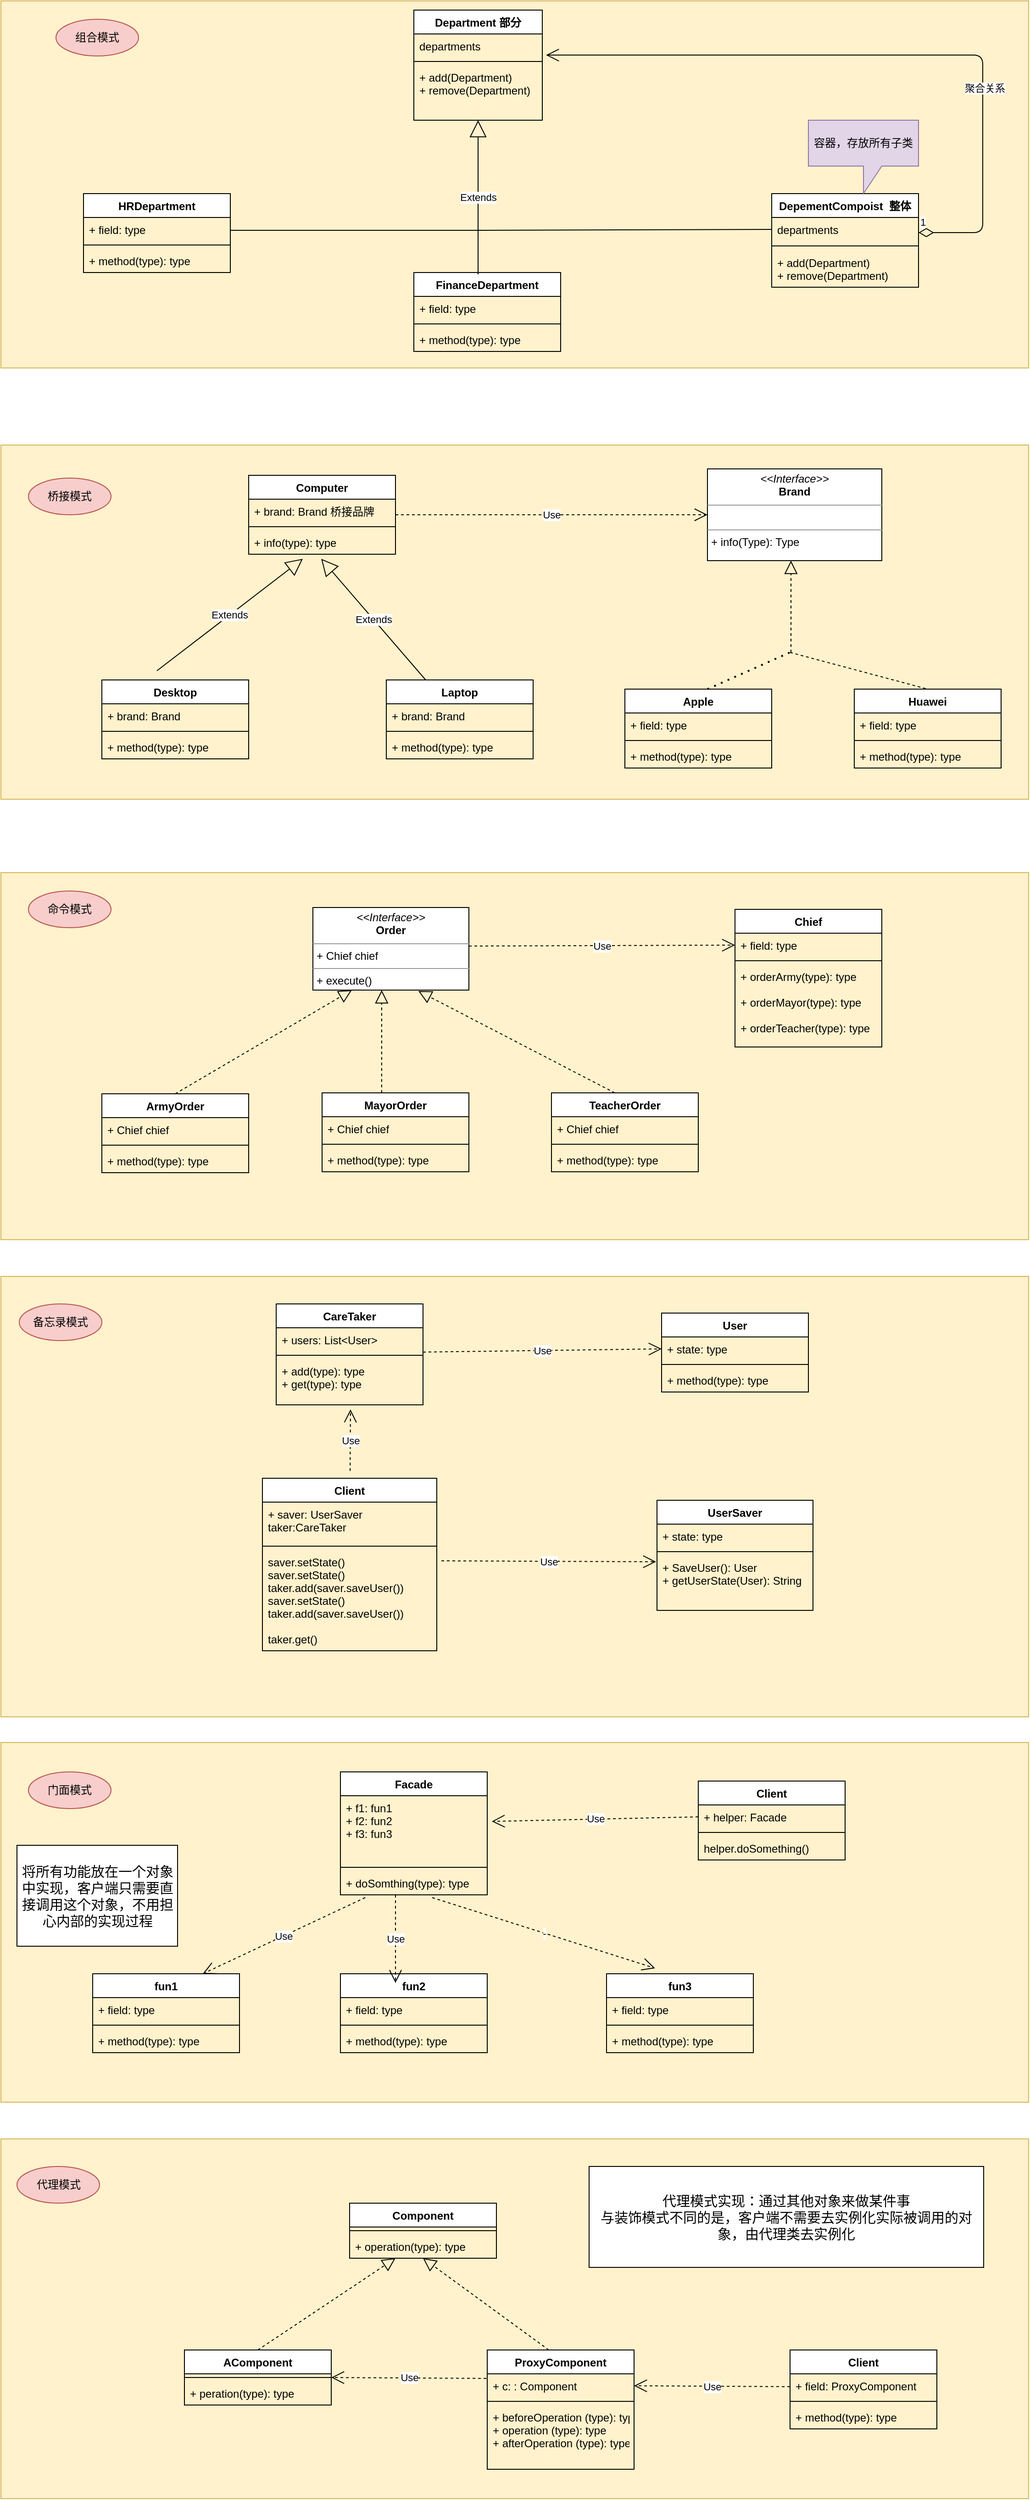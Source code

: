 <mxfile version="15.3.6" type="github">
  <diagram id="GvEr7ZdmqmjLP1MKs6Ed" name="第 1 页">
    <mxGraphModel dx="2591" dy="1581" grid="1" gridSize="10" guides="1" tooltips="1" connect="1" arrows="1" fold="1" page="1" pageScale="1" pageWidth="1169" pageHeight="827" math="0" shadow="0">
      <root>
        <mxCell id="0" />
        <mxCell id="1" parent="0" />
        <mxCell id="4RA-uVg1aK_W-1CRaHT_-1" value="" style="rounded=0;whiteSpace=wrap;html=1;fillColor=#fff2cc;strokeColor=#d6b656;" parent="1" vertex="1">
          <mxGeometry x="-720" y="-70" width="1120" height="400" as="geometry" />
        </mxCell>
        <mxCell id="4RA-uVg1aK_W-1CRaHT_-2" value="组合模式" style="ellipse;whiteSpace=wrap;html=1;fillColor=#f8cecc;strokeColor=#b85450;" parent="1" vertex="1">
          <mxGeometry x="-660" y="-50" width="90" height="40" as="geometry" />
        </mxCell>
        <mxCell id="4RA-uVg1aK_W-1CRaHT_-3" value="Department 部分" style="swimlane;fontStyle=1;align=center;verticalAlign=top;childLayout=stackLayout;horizontal=1;startSize=26;horizontalStack=0;resizeParent=1;resizeParentMax=0;resizeLast=0;collapsible=1;marginBottom=0;" parent="1" vertex="1">
          <mxGeometry x="-270" y="-60" width="140" height="120" as="geometry" />
        </mxCell>
        <mxCell id="4RA-uVg1aK_W-1CRaHT_-4" value="departments" style="text;strokeColor=none;fillColor=none;align=left;verticalAlign=top;spacingLeft=4;spacingRight=4;overflow=hidden;rotatable=0;points=[[0,0.5],[1,0.5]];portConstraint=eastwest;" parent="4RA-uVg1aK_W-1CRaHT_-3" vertex="1">
          <mxGeometry y="26" width="140" height="26" as="geometry" />
        </mxCell>
        <mxCell id="4RA-uVg1aK_W-1CRaHT_-5" value="" style="line;strokeWidth=1;fillColor=none;align=left;verticalAlign=middle;spacingTop=-1;spacingLeft=3;spacingRight=3;rotatable=0;labelPosition=right;points=[];portConstraint=eastwest;" parent="4RA-uVg1aK_W-1CRaHT_-3" vertex="1">
          <mxGeometry y="52" width="140" height="8" as="geometry" />
        </mxCell>
        <mxCell id="4RA-uVg1aK_W-1CRaHT_-6" value="+ add(Department)&#xa;+ remove(Department)" style="text;strokeColor=none;fillColor=none;align=left;verticalAlign=top;spacingLeft=4;spacingRight=4;overflow=hidden;rotatable=0;points=[[0,0.5],[1,0.5]];portConstraint=eastwest;" parent="4RA-uVg1aK_W-1CRaHT_-3" vertex="1">
          <mxGeometry y="60" width="140" height="60" as="geometry" />
        </mxCell>
        <mxCell id="4RA-uVg1aK_W-1CRaHT_-7" value="HRDepartment" style="swimlane;fontStyle=1;align=center;verticalAlign=top;childLayout=stackLayout;horizontal=1;startSize=26;horizontalStack=0;resizeParent=1;resizeParentMax=0;resizeLast=0;collapsible=1;marginBottom=0;" parent="1" vertex="1">
          <mxGeometry x="-630" y="140" width="160" height="86" as="geometry" />
        </mxCell>
        <mxCell id="4RA-uVg1aK_W-1CRaHT_-8" value="+ field: type" style="text;strokeColor=none;fillColor=none;align=left;verticalAlign=top;spacingLeft=4;spacingRight=4;overflow=hidden;rotatable=0;points=[[0,0.5],[1,0.5]];portConstraint=eastwest;" parent="4RA-uVg1aK_W-1CRaHT_-7" vertex="1">
          <mxGeometry y="26" width="160" height="26" as="geometry" />
        </mxCell>
        <mxCell id="4RA-uVg1aK_W-1CRaHT_-9" value="" style="line;strokeWidth=1;fillColor=none;align=left;verticalAlign=middle;spacingTop=-1;spacingLeft=3;spacingRight=3;rotatable=0;labelPosition=right;points=[];portConstraint=eastwest;" parent="4RA-uVg1aK_W-1CRaHT_-7" vertex="1">
          <mxGeometry y="52" width="160" height="8" as="geometry" />
        </mxCell>
        <mxCell id="4RA-uVg1aK_W-1CRaHT_-10" value="+ method(type): type" style="text;strokeColor=none;fillColor=none;align=left;verticalAlign=top;spacingLeft=4;spacingRight=4;overflow=hidden;rotatable=0;points=[[0,0.5],[1,0.5]];portConstraint=eastwest;" parent="4RA-uVg1aK_W-1CRaHT_-7" vertex="1">
          <mxGeometry y="60" width="160" height="26" as="geometry" />
        </mxCell>
        <mxCell id="4RA-uVg1aK_W-1CRaHT_-11" value="FinanceDepartment" style="swimlane;fontStyle=1;align=center;verticalAlign=top;childLayout=stackLayout;horizontal=1;startSize=26;horizontalStack=0;resizeParent=1;resizeParentMax=0;resizeLast=0;collapsible=1;marginBottom=0;" parent="1" vertex="1">
          <mxGeometry x="-270" y="226" width="160" height="86" as="geometry" />
        </mxCell>
        <mxCell id="4RA-uVg1aK_W-1CRaHT_-12" value="+ field: type" style="text;strokeColor=none;fillColor=none;align=left;verticalAlign=top;spacingLeft=4;spacingRight=4;overflow=hidden;rotatable=0;points=[[0,0.5],[1,0.5]];portConstraint=eastwest;" parent="4RA-uVg1aK_W-1CRaHT_-11" vertex="1">
          <mxGeometry y="26" width="160" height="26" as="geometry" />
        </mxCell>
        <mxCell id="4RA-uVg1aK_W-1CRaHT_-13" value="" style="line;strokeWidth=1;fillColor=none;align=left;verticalAlign=middle;spacingTop=-1;spacingLeft=3;spacingRight=3;rotatable=0;labelPosition=right;points=[];portConstraint=eastwest;" parent="4RA-uVg1aK_W-1CRaHT_-11" vertex="1">
          <mxGeometry y="52" width="160" height="8" as="geometry" />
        </mxCell>
        <mxCell id="4RA-uVg1aK_W-1CRaHT_-14" value="+ method(type): type" style="text;strokeColor=none;fillColor=none;align=left;verticalAlign=top;spacingLeft=4;spacingRight=4;overflow=hidden;rotatable=0;points=[[0,0.5],[1,0.5]];portConstraint=eastwest;" parent="4RA-uVg1aK_W-1CRaHT_-11" vertex="1">
          <mxGeometry y="60" width="160" height="26" as="geometry" />
        </mxCell>
        <mxCell id="4RA-uVg1aK_W-1CRaHT_-15" value="DepementCompoist  整体" style="swimlane;fontStyle=1;align=center;verticalAlign=top;childLayout=stackLayout;horizontal=1;startSize=26;horizontalStack=0;resizeParent=1;resizeParentMax=0;resizeLast=0;collapsible=1;marginBottom=0;" parent="1" vertex="1">
          <mxGeometry x="120" y="140" width="160" height="102" as="geometry" />
        </mxCell>
        <mxCell id="4RA-uVg1aK_W-1CRaHT_-16" value="departments " style="text;strokeColor=none;fillColor=none;align=left;verticalAlign=top;spacingLeft=4;spacingRight=4;overflow=hidden;rotatable=0;points=[[0,0.5],[1,0.5]];portConstraint=eastwest;" parent="4RA-uVg1aK_W-1CRaHT_-15" vertex="1">
          <mxGeometry y="26" width="160" height="26" as="geometry" />
        </mxCell>
        <mxCell id="4RA-uVg1aK_W-1CRaHT_-17" value="" style="line;strokeWidth=1;fillColor=none;align=left;verticalAlign=middle;spacingTop=-1;spacingLeft=3;spacingRight=3;rotatable=0;labelPosition=right;points=[];portConstraint=eastwest;" parent="4RA-uVg1aK_W-1CRaHT_-15" vertex="1">
          <mxGeometry y="52" width="160" height="10" as="geometry" />
        </mxCell>
        <mxCell id="4RA-uVg1aK_W-1CRaHT_-18" value="+ add(Department)&#xa;+ remove(Department)" style="text;strokeColor=none;fillColor=none;align=left;verticalAlign=top;spacingLeft=4;spacingRight=4;overflow=hidden;rotatable=0;points=[[0,0.5],[1,0.5]];portConstraint=eastwest;" parent="4RA-uVg1aK_W-1CRaHT_-15" vertex="1">
          <mxGeometry y="62" width="160" height="40" as="geometry" />
        </mxCell>
        <mxCell id="4RA-uVg1aK_W-1CRaHT_-22" value="Extends" style="endArrow=block;endSize=16;endFill=0;html=1;exitX=0.375;exitY=0.023;exitDx=0;exitDy=0;exitPerimeter=0;" parent="1" edge="1">
          <mxGeometry width="160" relative="1" as="geometry">
            <mxPoint x="-200" y="227.978" as="sourcePoint" />
            <mxPoint x="-200" y="60" as="targetPoint" />
          </mxGeometry>
        </mxCell>
        <mxCell id="4RA-uVg1aK_W-1CRaHT_-23" value="容器，存放所有子类" style="shape=callout;whiteSpace=wrap;html=1;perimeter=calloutPerimeter;fillColor=#e1d5e7;strokeColor=#9673a6;" parent="1" vertex="1">
          <mxGeometry x="160" y="60" width="120" height="80" as="geometry" />
        </mxCell>
        <mxCell id="4RA-uVg1aK_W-1CRaHT_-25" value="" style="endArrow=none;html=1;exitX=1;exitY=0.538;exitDx=0;exitDy=0;exitPerimeter=0;" parent="1" source="4RA-uVg1aK_W-1CRaHT_-8" edge="1">
          <mxGeometry width="50" height="50" relative="1" as="geometry">
            <mxPoint x="-470" y="220" as="sourcePoint" />
            <mxPoint x="-200" y="180" as="targetPoint" />
          </mxGeometry>
        </mxCell>
        <mxCell id="4RA-uVg1aK_W-1CRaHT_-26" value="" style="endArrow=none;html=1;entryX=0;entryY=0.5;entryDx=0;entryDy=0;" parent="1" target="4RA-uVg1aK_W-1CRaHT_-16" edge="1">
          <mxGeometry width="50" height="50" relative="1" as="geometry">
            <mxPoint x="-200" y="180" as="sourcePoint" />
            <mxPoint x="-80" y="150" as="targetPoint" />
          </mxGeometry>
        </mxCell>
        <mxCell id="4RA-uVg1aK_W-1CRaHT_-27" value="1" style="endArrow=open;html=1;endSize=12;startArrow=diamondThin;startSize=14;startFill=0;edgeStyle=orthogonalEdgeStyle;align=left;verticalAlign=bottom;entryX=1.029;entryY=0.885;entryDx=0;entryDy=0;entryPerimeter=0;" parent="1" target="4RA-uVg1aK_W-1CRaHT_-4" edge="1">
          <mxGeometry x="-1" y="3" relative="1" as="geometry">
            <mxPoint x="280" y="182.5" as="sourcePoint" />
            <mxPoint x="440" y="182.5" as="targetPoint" />
            <Array as="points">
              <mxPoint x="350" y="183" />
              <mxPoint x="350" y="-11" />
            </Array>
          </mxGeometry>
        </mxCell>
        <mxCell id="4RA-uVg1aK_W-1CRaHT_-28" value="聚合关系" style="edgeLabel;html=1;align=center;verticalAlign=middle;resizable=0;points=[];" parent="4RA-uVg1aK_W-1CRaHT_-27" vertex="1" connectable="0">
          <mxGeometry x="-0.385" y="-2" relative="1" as="geometry">
            <mxPoint as="offset" />
          </mxGeometry>
        </mxCell>
        <mxCell id="4RA-uVg1aK_W-1CRaHT_-29" value="" style="rounded=0;whiteSpace=wrap;html=1;fillColor=#fff2cc;strokeColor=#d6b656;" parent="1" vertex="1">
          <mxGeometry x="-720" y="414" width="1120" height="386" as="geometry" />
        </mxCell>
        <mxCell id="4RA-uVg1aK_W-1CRaHT_-30" value="桥接模式" style="ellipse;whiteSpace=wrap;html=1;fillColor=#f8cecc;strokeColor=#b85450;" parent="1" vertex="1">
          <mxGeometry x="-690" y="450" width="90" height="40" as="geometry" />
        </mxCell>
        <mxCell id="4RA-uVg1aK_W-1CRaHT_-31" value="Computer" style="swimlane;fontStyle=1;align=center;verticalAlign=top;childLayout=stackLayout;horizontal=1;startSize=26;horizontalStack=0;resizeParent=1;resizeParentMax=0;resizeLast=0;collapsible=1;marginBottom=0;" parent="1" vertex="1">
          <mxGeometry x="-450" y="447" width="160" height="86" as="geometry" />
        </mxCell>
        <mxCell id="4RA-uVg1aK_W-1CRaHT_-32" value="+ brand: Brand 桥接品牌" style="text;strokeColor=none;fillColor=none;align=left;verticalAlign=top;spacingLeft=4;spacingRight=4;overflow=hidden;rotatable=0;points=[[0,0.5],[1,0.5]];portConstraint=eastwest;" parent="4RA-uVg1aK_W-1CRaHT_-31" vertex="1">
          <mxGeometry y="26" width="160" height="26" as="geometry" />
        </mxCell>
        <mxCell id="4RA-uVg1aK_W-1CRaHT_-33" value="" style="line;strokeWidth=1;fillColor=none;align=left;verticalAlign=middle;spacingTop=-1;spacingLeft=3;spacingRight=3;rotatable=0;labelPosition=right;points=[];portConstraint=eastwest;" parent="4RA-uVg1aK_W-1CRaHT_-31" vertex="1">
          <mxGeometry y="52" width="160" height="8" as="geometry" />
        </mxCell>
        <mxCell id="4RA-uVg1aK_W-1CRaHT_-34" value="+ info(type): type" style="text;strokeColor=none;fillColor=none;align=left;verticalAlign=top;spacingLeft=4;spacingRight=4;overflow=hidden;rotatable=0;points=[[0,0.5],[1,0.5]];portConstraint=eastwest;" parent="4RA-uVg1aK_W-1CRaHT_-31" vertex="1">
          <mxGeometry y="60" width="160" height="26" as="geometry" />
        </mxCell>
        <mxCell id="4RA-uVg1aK_W-1CRaHT_-49" value="&lt;p style=&quot;margin: 0px ; margin-top: 4px ; text-align: center&quot;&gt;&lt;i&gt;&amp;lt;&amp;lt;Interface&amp;gt;&amp;gt;&lt;/i&gt;&lt;br&gt;&lt;b&gt;Brand&lt;/b&gt;&lt;/p&gt;&lt;hr size=&quot;1&quot;&gt;&lt;p style=&quot;margin: 0px ; margin-left: 4px&quot;&gt;&lt;br&gt;&lt;/p&gt;&lt;hr size=&quot;1&quot;&gt;&lt;p style=&quot;margin: 0px ; margin-left: 4px&quot;&gt;+ info(Type): Type&lt;br&gt;&lt;/p&gt;" style="verticalAlign=top;align=left;overflow=fill;fontSize=12;fontFamily=Helvetica;html=1;" parent="1" vertex="1">
          <mxGeometry x="50" y="440" width="190" height="100" as="geometry" />
        </mxCell>
        <mxCell id="4RA-uVg1aK_W-1CRaHT_-50" value="Desktop" style="swimlane;fontStyle=1;align=center;verticalAlign=top;childLayout=stackLayout;horizontal=1;startSize=26;horizontalStack=0;resizeParent=1;resizeParentMax=0;resizeLast=0;collapsible=1;marginBottom=0;" parent="1" vertex="1">
          <mxGeometry x="-610" y="670" width="160" height="86" as="geometry" />
        </mxCell>
        <mxCell id="4RA-uVg1aK_W-1CRaHT_-51" value="+ brand: Brand" style="text;strokeColor=none;fillColor=none;align=left;verticalAlign=top;spacingLeft=4;spacingRight=4;overflow=hidden;rotatable=0;points=[[0,0.5],[1,0.5]];portConstraint=eastwest;" parent="4RA-uVg1aK_W-1CRaHT_-50" vertex="1">
          <mxGeometry y="26" width="160" height="26" as="geometry" />
        </mxCell>
        <mxCell id="4RA-uVg1aK_W-1CRaHT_-52" value="" style="line;strokeWidth=1;fillColor=none;align=left;verticalAlign=middle;spacingTop=-1;spacingLeft=3;spacingRight=3;rotatable=0;labelPosition=right;points=[];portConstraint=eastwest;" parent="4RA-uVg1aK_W-1CRaHT_-50" vertex="1">
          <mxGeometry y="52" width="160" height="8" as="geometry" />
        </mxCell>
        <mxCell id="4RA-uVg1aK_W-1CRaHT_-53" value="+ method(type): type" style="text;strokeColor=none;fillColor=none;align=left;verticalAlign=top;spacingLeft=4;spacingRight=4;overflow=hidden;rotatable=0;points=[[0,0.5],[1,0.5]];portConstraint=eastwest;" parent="4RA-uVg1aK_W-1CRaHT_-50" vertex="1">
          <mxGeometry y="60" width="160" height="26" as="geometry" />
        </mxCell>
        <mxCell id="4RA-uVg1aK_W-1CRaHT_-54" value="Laptop" style="swimlane;fontStyle=1;align=center;verticalAlign=top;childLayout=stackLayout;horizontal=1;startSize=26;horizontalStack=0;resizeParent=1;resizeParentMax=0;resizeLast=0;collapsible=1;marginBottom=0;" parent="1" vertex="1">
          <mxGeometry x="-300" y="670" width="160" height="86" as="geometry" />
        </mxCell>
        <mxCell id="4RA-uVg1aK_W-1CRaHT_-55" value="+ brand: Brand" style="text;strokeColor=none;fillColor=none;align=left;verticalAlign=top;spacingLeft=4;spacingRight=4;overflow=hidden;rotatable=0;points=[[0,0.5],[1,0.5]];portConstraint=eastwest;" parent="4RA-uVg1aK_W-1CRaHT_-54" vertex="1">
          <mxGeometry y="26" width="160" height="26" as="geometry" />
        </mxCell>
        <mxCell id="4RA-uVg1aK_W-1CRaHT_-56" value="" style="line;strokeWidth=1;fillColor=none;align=left;verticalAlign=middle;spacingTop=-1;spacingLeft=3;spacingRight=3;rotatable=0;labelPosition=right;points=[];portConstraint=eastwest;" parent="4RA-uVg1aK_W-1CRaHT_-54" vertex="1">
          <mxGeometry y="52" width="160" height="8" as="geometry" />
        </mxCell>
        <mxCell id="4RA-uVg1aK_W-1CRaHT_-57" value="+ method(type): type" style="text;strokeColor=none;fillColor=none;align=left;verticalAlign=top;spacingLeft=4;spacingRight=4;overflow=hidden;rotatable=0;points=[[0,0.5],[1,0.5]];portConstraint=eastwest;" parent="4RA-uVg1aK_W-1CRaHT_-54" vertex="1">
          <mxGeometry y="60" width="160" height="26" as="geometry" />
        </mxCell>
        <mxCell id="4RA-uVg1aK_W-1CRaHT_-58" value="Apple" style="swimlane;fontStyle=1;align=center;verticalAlign=top;childLayout=stackLayout;horizontal=1;startSize=26;horizontalStack=0;resizeParent=1;resizeParentMax=0;resizeLast=0;collapsible=1;marginBottom=0;" parent="1" vertex="1">
          <mxGeometry x="-40" y="680" width="160" height="86" as="geometry" />
        </mxCell>
        <mxCell id="4RA-uVg1aK_W-1CRaHT_-59" value="+ field: type" style="text;strokeColor=none;fillColor=none;align=left;verticalAlign=top;spacingLeft=4;spacingRight=4;overflow=hidden;rotatable=0;points=[[0,0.5],[1,0.5]];portConstraint=eastwest;" parent="4RA-uVg1aK_W-1CRaHT_-58" vertex="1">
          <mxGeometry y="26" width="160" height="26" as="geometry" />
        </mxCell>
        <mxCell id="4RA-uVg1aK_W-1CRaHT_-60" value="" style="line;strokeWidth=1;fillColor=none;align=left;verticalAlign=middle;spacingTop=-1;spacingLeft=3;spacingRight=3;rotatable=0;labelPosition=right;points=[];portConstraint=eastwest;" parent="4RA-uVg1aK_W-1CRaHT_-58" vertex="1">
          <mxGeometry y="52" width="160" height="8" as="geometry" />
        </mxCell>
        <mxCell id="4RA-uVg1aK_W-1CRaHT_-61" value="+ method(type): type" style="text;strokeColor=none;fillColor=none;align=left;verticalAlign=top;spacingLeft=4;spacingRight=4;overflow=hidden;rotatable=0;points=[[0,0.5],[1,0.5]];portConstraint=eastwest;" parent="4RA-uVg1aK_W-1CRaHT_-58" vertex="1">
          <mxGeometry y="60" width="160" height="26" as="geometry" />
        </mxCell>
        <mxCell id="4RA-uVg1aK_W-1CRaHT_-62" value="Huawei" style="swimlane;fontStyle=1;align=center;verticalAlign=top;childLayout=stackLayout;horizontal=1;startSize=26;horizontalStack=0;resizeParent=1;resizeParentMax=0;resizeLast=0;collapsible=1;marginBottom=0;" parent="1" vertex="1">
          <mxGeometry x="210" y="680" width="160" height="86" as="geometry" />
        </mxCell>
        <mxCell id="4RA-uVg1aK_W-1CRaHT_-63" value="+ field: type" style="text;strokeColor=none;fillColor=none;align=left;verticalAlign=top;spacingLeft=4;spacingRight=4;overflow=hidden;rotatable=0;points=[[0,0.5],[1,0.5]];portConstraint=eastwest;" parent="4RA-uVg1aK_W-1CRaHT_-62" vertex="1">
          <mxGeometry y="26" width="160" height="26" as="geometry" />
        </mxCell>
        <mxCell id="4RA-uVg1aK_W-1CRaHT_-64" value="" style="line;strokeWidth=1;fillColor=none;align=left;verticalAlign=middle;spacingTop=-1;spacingLeft=3;spacingRight=3;rotatable=0;labelPosition=right;points=[];portConstraint=eastwest;" parent="4RA-uVg1aK_W-1CRaHT_-62" vertex="1">
          <mxGeometry y="52" width="160" height="8" as="geometry" />
        </mxCell>
        <mxCell id="4RA-uVg1aK_W-1CRaHT_-65" value="+ method(type): type" style="text;strokeColor=none;fillColor=none;align=left;verticalAlign=top;spacingLeft=4;spacingRight=4;overflow=hidden;rotatable=0;points=[[0,0.5],[1,0.5]];portConstraint=eastwest;" parent="4RA-uVg1aK_W-1CRaHT_-62" vertex="1">
          <mxGeometry y="60" width="160" height="26" as="geometry" />
        </mxCell>
        <mxCell id="4RA-uVg1aK_W-1CRaHT_-66" value="" style="endArrow=block;dashed=1;endFill=0;endSize=12;html=1;entryX=0.5;entryY=1;entryDx=0;entryDy=0;" parent="1" edge="1">
          <mxGeometry width="160" relative="1" as="geometry">
            <mxPoint x="141" y="640" as="sourcePoint" />
            <mxPoint x="141" y="540" as="targetPoint" />
          </mxGeometry>
        </mxCell>
        <mxCell id="4RA-uVg1aK_W-1CRaHT_-67" value="" style="endArrow=none;dashed=1;html=1;dashPattern=1 3;strokeWidth=2;" parent="1" edge="1">
          <mxGeometry width="50" height="50" relative="1" as="geometry">
            <mxPoint x="50" y="680" as="sourcePoint" />
            <mxPoint x="140" y="640" as="targetPoint" />
          </mxGeometry>
        </mxCell>
        <mxCell id="4RA-uVg1aK_W-1CRaHT_-68" value="" style="endArrow=none;dashed=1;html=1;entryX=0.5;entryY=0;entryDx=0;entryDy=0;" parent="1" target="4RA-uVg1aK_W-1CRaHT_-62" edge="1">
          <mxGeometry width="50" height="50" relative="1" as="geometry">
            <mxPoint x="140" y="640" as="sourcePoint" />
            <mxPoint x="240" y="646.218" as="targetPoint" />
          </mxGeometry>
        </mxCell>
        <mxCell id="4RA-uVg1aK_W-1CRaHT_-69" value="Extends" style="endArrow=block;endSize=16;endFill=0;html=1;entryX=0.369;entryY=1.192;entryDx=0;entryDy=0;entryPerimeter=0;" parent="1" target="4RA-uVg1aK_W-1CRaHT_-34" edge="1">
          <mxGeometry width="160" relative="1" as="geometry">
            <mxPoint x="-550" y="660" as="sourcePoint" />
            <mxPoint x="-390" y="660" as="targetPoint" />
          </mxGeometry>
        </mxCell>
        <mxCell id="4RA-uVg1aK_W-1CRaHT_-70" value="Extends" style="endArrow=block;endSize=16;endFill=0;html=1;entryX=0.494;entryY=1.192;entryDx=0;entryDy=0;entryPerimeter=0;" parent="1" source="4RA-uVg1aK_W-1CRaHT_-54" target="4RA-uVg1aK_W-1CRaHT_-34" edge="1">
          <mxGeometry width="160" relative="1" as="geometry">
            <mxPoint x="-370" y="570" as="sourcePoint" />
            <mxPoint x="-210" y="570" as="targetPoint" />
          </mxGeometry>
        </mxCell>
        <mxCell id="4RA-uVg1aK_W-1CRaHT_-71" value="Use" style="endArrow=open;endSize=12;dashed=1;html=1;entryX=0;entryY=0.5;entryDx=0;entryDy=0;" parent="1" target="4RA-uVg1aK_W-1CRaHT_-49" edge="1">
          <mxGeometry width="160" relative="1" as="geometry">
            <mxPoint x="-290" y="490" as="sourcePoint" />
            <mxPoint x="-130" y="490" as="targetPoint" />
          </mxGeometry>
        </mxCell>
        <mxCell id="ZDhv_CocWmKx3d2dLBUa-2" value="" style="rounded=0;whiteSpace=wrap;html=1;hachureGap=4;pointerEvents=0;fillColor=#fff2cc;strokeColor=#d6b656;" parent="1" vertex="1">
          <mxGeometry x="-720" y="880" width="1120" height="400" as="geometry" />
        </mxCell>
        <mxCell id="ZDhv_CocWmKx3d2dLBUa-3" value="命令模式" style="ellipse;whiteSpace=wrap;html=1;fillColor=#f8cecc;strokeColor=#b85450;" parent="1" vertex="1">
          <mxGeometry x="-690" y="900" width="90" height="40" as="geometry" />
        </mxCell>
        <mxCell id="ZDhv_CocWmKx3d2dLBUa-4" value="Chief" style="swimlane;fontStyle=1;align=center;verticalAlign=top;childLayout=stackLayout;horizontal=1;startSize=26;horizontalStack=0;resizeParent=1;resizeParentMax=0;resizeLast=0;collapsible=1;marginBottom=0;hachureGap=4;pointerEvents=0;" parent="1" vertex="1">
          <mxGeometry x="80" y="920" width="160" height="150" as="geometry" />
        </mxCell>
        <mxCell id="ZDhv_CocWmKx3d2dLBUa-5" value="+ field: type" style="text;strokeColor=none;fillColor=none;align=left;verticalAlign=top;spacingLeft=4;spacingRight=4;overflow=hidden;rotatable=0;points=[[0,0.5],[1,0.5]];portConstraint=eastwest;" parent="ZDhv_CocWmKx3d2dLBUa-4" vertex="1">
          <mxGeometry y="26" width="160" height="26" as="geometry" />
        </mxCell>
        <mxCell id="ZDhv_CocWmKx3d2dLBUa-6" value="" style="line;strokeWidth=1;fillColor=none;align=left;verticalAlign=middle;spacingTop=-1;spacingLeft=3;spacingRight=3;rotatable=0;labelPosition=right;points=[];portConstraint=eastwest;" parent="ZDhv_CocWmKx3d2dLBUa-4" vertex="1">
          <mxGeometry y="52" width="160" height="8" as="geometry" />
        </mxCell>
        <mxCell id="ZDhv_CocWmKx3d2dLBUa-7" value="+ orderArmy(type): type&#xa;&#xa;+ orderMayor(type): type&#xa;&#xa;+ orderTeacher(type): type" style="text;strokeColor=none;fillColor=none;align=left;verticalAlign=top;spacingLeft=4;spacingRight=4;overflow=hidden;rotatable=0;points=[[0,0.5],[1,0.5]];portConstraint=eastwest;" parent="ZDhv_CocWmKx3d2dLBUa-4" vertex="1">
          <mxGeometry y="60" width="160" height="90" as="geometry" />
        </mxCell>
        <mxCell id="ZDhv_CocWmKx3d2dLBUa-12" value="&lt;p style=&quot;margin: 0px ; margin-top: 4px ; text-align: center&quot;&gt;&lt;i&gt;&amp;lt;&amp;lt;Interface&amp;gt;&amp;gt;&lt;/i&gt;&lt;br&gt;&lt;b&gt;Order&lt;/b&gt;&lt;/p&gt;&lt;hr size=&quot;1&quot;&gt;&lt;p style=&quot;margin: 0px ; margin-left: 4px&quot;&gt;+ Chief chief&lt;br&gt;&lt;/p&gt;&lt;hr size=&quot;1&quot;&gt;&lt;p style=&quot;margin: 0px ; margin-left: 4px&quot;&gt;+ execute()&lt;/p&gt;" style="verticalAlign=top;align=left;overflow=fill;fontSize=12;fontFamily=Helvetica;html=1;hachureGap=4;pointerEvents=0;" parent="1" vertex="1">
          <mxGeometry x="-380" y="918" width="170" height="90" as="geometry" />
        </mxCell>
        <mxCell id="ZDhv_CocWmKx3d2dLBUa-13" value="ArmyOrder" style="swimlane;fontStyle=1;align=center;verticalAlign=top;childLayout=stackLayout;horizontal=1;startSize=26;horizontalStack=0;resizeParent=1;resizeParentMax=0;resizeLast=0;collapsible=1;marginBottom=0;hachureGap=4;pointerEvents=0;" parent="1" vertex="1">
          <mxGeometry x="-610" y="1121" width="160" height="86" as="geometry" />
        </mxCell>
        <mxCell id="ZDhv_CocWmKx3d2dLBUa-14" value="+ Chief chief" style="text;strokeColor=none;fillColor=none;align=left;verticalAlign=top;spacingLeft=4;spacingRight=4;overflow=hidden;rotatable=0;points=[[0,0.5],[1,0.5]];portConstraint=eastwest;" parent="ZDhv_CocWmKx3d2dLBUa-13" vertex="1">
          <mxGeometry y="26" width="160" height="26" as="geometry" />
        </mxCell>
        <mxCell id="ZDhv_CocWmKx3d2dLBUa-15" value="" style="line;strokeWidth=1;fillColor=none;align=left;verticalAlign=middle;spacingTop=-1;spacingLeft=3;spacingRight=3;rotatable=0;labelPosition=right;points=[];portConstraint=eastwest;" parent="ZDhv_CocWmKx3d2dLBUa-13" vertex="1">
          <mxGeometry y="52" width="160" height="8" as="geometry" />
        </mxCell>
        <mxCell id="ZDhv_CocWmKx3d2dLBUa-16" value="+ method(type): type" style="text;strokeColor=none;fillColor=none;align=left;verticalAlign=top;spacingLeft=4;spacingRight=4;overflow=hidden;rotatable=0;points=[[0,0.5],[1,0.5]];portConstraint=eastwest;" parent="ZDhv_CocWmKx3d2dLBUa-13" vertex="1">
          <mxGeometry y="60" width="160" height="26" as="geometry" />
        </mxCell>
        <mxCell id="ZDhv_CocWmKx3d2dLBUa-17" value="MayorOrder" style="swimlane;fontStyle=1;align=center;verticalAlign=top;childLayout=stackLayout;horizontal=1;startSize=26;horizontalStack=0;resizeParent=1;resizeParentMax=0;resizeLast=0;collapsible=1;marginBottom=0;hachureGap=4;pointerEvents=0;" parent="1" vertex="1">
          <mxGeometry x="-370" y="1120" width="160" height="86" as="geometry" />
        </mxCell>
        <mxCell id="ZDhv_CocWmKx3d2dLBUa-18" value="+ Chief chief" style="text;strokeColor=none;fillColor=none;align=left;verticalAlign=top;spacingLeft=4;spacingRight=4;overflow=hidden;rotatable=0;points=[[0,0.5],[1,0.5]];portConstraint=eastwest;" parent="ZDhv_CocWmKx3d2dLBUa-17" vertex="1">
          <mxGeometry y="26" width="160" height="26" as="geometry" />
        </mxCell>
        <mxCell id="ZDhv_CocWmKx3d2dLBUa-19" value="" style="line;strokeWidth=1;fillColor=none;align=left;verticalAlign=middle;spacingTop=-1;spacingLeft=3;spacingRight=3;rotatable=0;labelPosition=right;points=[];portConstraint=eastwest;" parent="ZDhv_CocWmKx3d2dLBUa-17" vertex="1">
          <mxGeometry y="52" width="160" height="8" as="geometry" />
        </mxCell>
        <mxCell id="ZDhv_CocWmKx3d2dLBUa-20" value="+ method(type): type" style="text;strokeColor=none;fillColor=none;align=left;verticalAlign=top;spacingLeft=4;spacingRight=4;overflow=hidden;rotatable=0;points=[[0,0.5],[1,0.5]];portConstraint=eastwest;" parent="ZDhv_CocWmKx3d2dLBUa-17" vertex="1">
          <mxGeometry y="60" width="160" height="26" as="geometry" />
        </mxCell>
        <mxCell id="ZDhv_CocWmKx3d2dLBUa-21" value="TeacherOrder" style="swimlane;fontStyle=1;align=center;verticalAlign=top;childLayout=stackLayout;horizontal=1;startSize=26;horizontalStack=0;resizeParent=1;resizeParentMax=0;resizeLast=0;collapsible=1;marginBottom=0;hachureGap=4;pointerEvents=0;" parent="1" vertex="1">
          <mxGeometry x="-120" y="1120" width="160" height="86" as="geometry" />
        </mxCell>
        <mxCell id="ZDhv_CocWmKx3d2dLBUa-22" value="+ Chief chief" style="text;strokeColor=none;fillColor=none;align=left;verticalAlign=top;spacingLeft=4;spacingRight=4;overflow=hidden;rotatable=0;points=[[0,0.5],[1,0.5]];portConstraint=eastwest;" parent="ZDhv_CocWmKx3d2dLBUa-21" vertex="1">
          <mxGeometry y="26" width="160" height="26" as="geometry" />
        </mxCell>
        <mxCell id="ZDhv_CocWmKx3d2dLBUa-23" value="" style="line;strokeWidth=1;fillColor=none;align=left;verticalAlign=middle;spacingTop=-1;spacingLeft=3;spacingRight=3;rotatable=0;labelPosition=right;points=[];portConstraint=eastwest;" parent="ZDhv_CocWmKx3d2dLBUa-21" vertex="1">
          <mxGeometry y="52" width="160" height="8" as="geometry" />
        </mxCell>
        <mxCell id="ZDhv_CocWmKx3d2dLBUa-24" value="+ method(type): type" style="text;strokeColor=none;fillColor=none;align=left;verticalAlign=top;spacingLeft=4;spacingRight=4;overflow=hidden;rotatable=0;points=[[0,0.5],[1,0.5]];portConstraint=eastwest;" parent="ZDhv_CocWmKx3d2dLBUa-21" vertex="1">
          <mxGeometry y="60" width="160" height="26" as="geometry" />
        </mxCell>
        <mxCell id="ZDhv_CocWmKx3d2dLBUa-28" value="" style="endArrow=block;dashed=1;endFill=0;endSize=12;html=1;sourcePerimeterSpacing=8;targetPerimeterSpacing=8;entryX=0.25;entryY=1;entryDx=0;entryDy=0;exitX=0.5;exitY=0;exitDx=0;exitDy=0;" parent="1" source="ZDhv_CocWmKx3d2dLBUa-13" target="ZDhv_CocWmKx3d2dLBUa-12" edge="1">
          <mxGeometry width="160" relative="1" as="geometry">
            <mxPoint x="-550" y="1100" as="sourcePoint" />
            <mxPoint x="-390" y="1100" as="targetPoint" />
          </mxGeometry>
        </mxCell>
        <mxCell id="ZDhv_CocWmKx3d2dLBUa-30" value="" style="endArrow=block;dashed=1;endFill=0;endSize=12;html=1;sourcePerimeterSpacing=8;targetPerimeterSpacing=8;entryX=0.441;entryY=1;entryDx=0;entryDy=0;entryPerimeter=0;exitX=0.406;exitY=0;exitDx=0;exitDy=0;exitPerimeter=0;" parent="1" source="ZDhv_CocWmKx3d2dLBUa-17" target="ZDhv_CocWmKx3d2dLBUa-12" edge="1">
          <mxGeometry width="160" relative="1" as="geometry">
            <mxPoint x="-270" y="1070" as="sourcePoint" />
            <mxPoint x="-110" y="1070" as="targetPoint" />
          </mxGeometry>
        </mxCell>
        <mxCell id="ZDhv_CocWmKx3d2dLBUa-31" value="" style="endArrow=block;dashed=1;endFill=0;endSize=12;html=1;sourcePerimeterSpacing=8;targetPerimeterSpacing=8;entryX=0.676;entryY=1.011;entryDx=0;entryDy=0;entryPerimeter=0;exitX=0.431;exitY=0;exitDx=0;exitDy=0;exitPerimeter=0;" parent="1" source="ZDhv_CocWmKx3d2dLBUa-21" target="ZDhv_CocWmKx3d2dLBUa-12" edge="1">
          <mxGeometry width="160" relative="1" as="geometry">
            <mxPoint x="-180" y="1030" as="sourcePoint" />
            <mxPoint x="-20" y="1030" as="targetPoint" />
          </mxGeometry>
        </mxCell>
        <mxCell id="ZDhv_CocWmKx3d2dLBUa-32" value="Use" style="endArrow=open;endSize=12;dashed=1;html=1;sourcePerimeterSpacing=8;targetPerimeterSpacing=8;entryX=0;entryY=0.5;entryDx=0;entryDy=0;" parent="1" target="ZDhv_CocWmKx3d2dLBUa-5" edge="1">
          <mxGeometry width="160" relative="1" as="geometry">
            <mxPoint x="-210" y="960" as="sourcePoint" />
            <mxPoint x="-50" y="960" as="targetPoint" />
          </mxGeometry>
        </mxCell>
        <mxCell id="ZDhv_CocWmKx3d2dLBUa-34" value="" style="rounded=0;whiteSpace=wrap;html=1;hachureGap=4;pointerEvents=0;fillColor=#fff2cc;strokeColor=#d6b656;" parent="1" vertex="1">
          <mxGeometry x="-720" y="1320" width="1120" height="480" as="geometry" />
        </mxCell>
        <mxCell id="ZDhv_CocWmKx3d2dLBUa-35" value="备忘录模式" style="ellipse;whiteSpace=wrap;html=1;fillColor=#f8cecc;strokeColor=#b85450;" parent="1" vertex="1">
          <mxGeometry x="-700" y="1350" width="90" height="40" as="geometry" />
        </mxCell>
        <mxCell id="ZDhv_CocWmKx3d2dLBUa-36" value="User" style="swimlane;fontStyle=1;align=center;verticalAlign=top;childLayout=stackLayout;horizontal=1;startSize=26;horizontalStack=0;resizeParent=1;resizeParentMax=0;resizeLast=0;collapsible=1;marginBottom=0;hachureGap=4;pointerEvents=0;" parent="1" vertex="1">
          <mxGeometry y="1360" width="160" height="86" as="geometry" />
        </mxCell>
        <mxCell id="ZDhv_CocWmKx3d2dLBUa-37" value="+ state: type" style="text;strokeColor=none;fillColor=none;align=left;verticalAlign=top;spacingLeft=4;spacingRight=4;overflow=hidden;rotatable=0;points=[[0,0.5],[1,0.5]];portConstraint=eastwest;" parent="ZDhv_CocWmKx3d2dLBUa-36" vertex="1">
          <mxGeometry y="26" width="160" height="26" as="geometry" />
        </mxCell>
        <mxCell id="ZDhv_CocWmKx3d2dLBUa-38" value="" style="line;strokeWidth=1;fillColor=none;align=left;verticalAlign=middle;spacingTop=-1;spacingLeft=3;spacingRight=3;rotatable=0;labelPosition=right;points=[];portConstraint=eastwest;" parent="ZDhv_CocWmKx3d2dLBUa-36" vertex="1">
          <mxGeometry y="52" width="160" height="8" as="geometry" />
        </mxCell>
        <mxCell id="ZDhv_CocWmKx3d2dLBUa-39" value="+ method(type): type" style="text;strokeColor=none;fillColor=none;align=left;verticalAlign=top;spacingLeft=4;spacingRight=4;overflow=hidden;rotatable=0;points=[[0,0.5],[1,0.5]];portConstraint=eastwest;" parent="ZDhv_CocWmKx3d2dLBUa-36" vertex="1">
          <mxGeometry y="60" width="160" height="26" as="geometry" />
        </mxCell>
        <mxCell id="ZDhv_CocWmKx3d2dLBUa-40" value="UserSaver" style="swimlane;fontStyle=1;align=center;verticalAlign=top;childLayout=stackLayout;horizontal=1;startSize=26;horizontalStack=0;resizeParent=1;resizeParentMax=0;resizeLast=0;collapsible=1;marginBottom=0;hachureGap=4;pointerEvents=0;" parent="1" vertex="1">
          <mxGeometry x="-5" y="1564" width="170" height="120" as="geometry" />
        </mxCell>
        <mxCell id="ZDhv_CocWmKx3d2dLBUa-41" value="+ state: type" style="text;strokeColor=none;fillColor=none;align=left;verticalAlign=top;spacingLeft=4;spacingRight=4;overflow=hidden;rotatable=0;points=[[0,0.5],[1,0.5]];portConstraint=eastwest;" parent="ZDhv_CocWmKx3d2dLBUa-40" vertex="1">
          <mxGeometry y="26" width="170" height="26" as="geometry" />
        </mxCell>
        <mxCell id="ZDhv_CocWmKx3d2dLBUa-42" value="" style="line;strokeWidth=1;fillColor=none;align=left;verticalAlign=middle;spacingTop=-1;spacingLeft=3;spacingRight=3;rotatable=0;labelPosition=right;points=[];portConstraint=eastwest;" parent="ZDhv_CocWmKx3d2dLBUa-40" vertex="1">
          <mxGeometry y="52" width="170" height="8" as="geometry" />
        </mxCell>
        <mxCell id="ZDhv_CocWmKx3d2dLBUa-43" value="+ SaveUser(): User&#xa;+ getUserState(User): String" style="text;strokeColor=none;fillColor=none;align=left;verticalAlign=top;spacingLeft=4;spacingRight=4;overflow=hidden;rotatable=0;points=[[0,0.5],[1,0.5]];portConstraint=eastwest;" parent="ZDhv_CocWmKx3d2dLBUa-40" vertex="1">
          <mxGeometry y="60" width="170" height="60" as="geometry" />
        </mxCell>
        <mxCell id="ZDhv_CocWmKx3d2dLBUa-49" value="CareTaker" style="swimlane;fontStyle=1;align=center;verticalAlign=top;childLayout=stackLayout;horizontal=1;startSize=26;horizontalStack=0;resizeParent=1;resizeParentMax=0;resizeLast=0;collapsible=1;marginBottom=0;hachureGap=4;pointerEvents=0;" parent="1" vertex="1">
          <mxGeometry x="-420" y="1350" width="160" height="110" as="geometry" />
        </mxCell>
        <mxCell id="ZDhv_CocWmKx3d2dLBUa-50" value="+ users: List&lt;User&gt;" style="text;strokeColor=none;fillColor=none;align=left;verticalAlign=top;spacingLeft=4;spacingRight=4;overflow=hidden;rotatable=0;points=[[0,0.5],[1,0.5]];portConstraint=eastwest;" parent="ZDhv_CocWmKx3d2dLBUa-49" vertex="1">
          <mxGeometry y="26" width="160" height="26" as="geometry" />
        </mxCell>
        <mxCell id="ZDhv_CocWmKx3d2dLBUa-51" value="" style="line;strokeWidth=1;fillColor=none;align=left;verticalAlign=middle;spacingTop=-1;spacingLeft=3;spacingRight=3;rotatable=0;labelPosition=right;points=[];portConstraint=eastwest;" parent="ZDhv_CocWmKx3d2dLBUa-49" vertex="1">
          <mxGeometry y="52" width="160" height="8" as="geometry" />
        </mxCell>
        <mxCell id="ZDhv_CocWmKx3d2dLBUa-52" value="+ add(type): type&#xa;+ get(type): type" style="text;strokeColor=none;fillColor=none;align=left;verticalAlign=top;spacingLeft=4;spacingRight=4;overflow=hidden;rotatable=0;points=[[0,0.5],[1,0.5]];portConstraint=eastwest;" parent="ZDhv_CocWmKx3d2dLBUa-49" vertex="1">
          <mxGeometry y="60" width="160" height="50" as="geometry" />
        </mxCell>
        <mxCell id="ZDhv_CocWmKx3d2dLBUa-53" value="Client" style="swimlane;fontStyle=1;align=center;verticalAlign=top;childLayout=stackLayout;horizontal=1;startSize=26;horizontalStack=0;resizeParent=1;resizeParentMax=0;resizeLast=0;collapsible=1;marginBottom=0;hachureGap=4;pointerEvents=0;" parent="1" vertex="1">
          <mxGeometry x="-435" y="1540" width="190" height="188" as="geometry" />
        </mxCell>
        <mxCell id="ZDhv_CocWmKx3d2dLBUa-54" value="+ saver: UserSaver&#xa;taker:CareTaker" style="text;strokeColor=none;fillColor=none;align=left;verticalAlign=top;spacingLeft=4;spacingRight=4;overflow=hidden;rotatable=0;points=[[0,0.5],[1,0.5]];portConstraint=eastwest;" parent="ZDhv_CocWmKx3d2dLBUa-53" vertex="1">
          <mxGeometry y="26" width="190" height="44" as="geometry" />
        </mxCell>
        <mxCell id="ZDhv_CocWmKx3d2dLBUa-55" value="" style="line;strokeWidth=1;fillColor=none;align=left;verticalAlign=middle;spacingTop=-1;spacingLeft=3;spacingRight=3;rotatable=0;labelPosition=right;points=[];portConstraint=eastwest;" parent="ZDhv_CocWmKx3d2dLBUa-53" vertex="1">
          <mxGeometry y="70" width="190" height="8" as="geometry" />
        </mxCell>
        <mxCell id="ZDhv_CocWmKx3d2dLBUa-56" value="saver.setState()&#xa;saver.setState()&#xa;taker.add(saver.saveUser())&#xa;saver.setState()&#xa;taker.add(saver.saveUser())&#xa;&#xa;taker.get()&#xa;" style="text;strokeColor=none;fillColor=none;align=left;verticalAlign=top;spacingLeft=4;spacingRight=4;overflow=hidden;rotatable=0;points=[[0,0.5],[1,0.5]];portConstraint=eastwest;" parent="ZDhv_CocWmKx3d2dLBUa-53" vertex="1">
          <mxGeometry y="78" width="190" height="110" as="geometry" />
        </mxCell>
        <mxCell id="ZDhv_CocWmKx3d2dLBUa-57" value="Use" style="endArrow=open;endSize=12;dashed=1;html=1;sourcePerimeterSpacing=8;targetPerimeterSpacing=8;entryX=0;entryY=0.5;entryDx=0;entryDy=0;" parent="1" target="ZDhv_CocWmKx3d2dLBUa-37" edge="1">
          <mxGeometry width="160" relative="1" as="geometry">
            <mxPoint x="-260" y="1402.5" as="sourcePoint" />
            <mxPoint x="-100" y="1402.5" as="targetPoint" />
          </mxGeometry>
        </mxCell>
        <mxCell id="ZDhv_CocWmKx3d2dLBUa-58" value="Use" style="endArrow=open;endSize=12;dashed=1;html=1;sourcePerimeterSpacing=8;targetPerimeterSpacing=8;entryX=-0.006;entryY=0.117;entryDx=0;entryDy=0;entryPerimeter=0;" parent="1" target="ZDhv_CocWmKx3d2dLBUa-43" edge="1">
          <mxGeometry width="160" relative="1" as="geometry">
            <mxPoint x="-240" y="1630" as="sourcePoint" />
            <mxPoint x="-80" y="1630" as="targetPoint" />
          </mxGeometry>
        </mxCell>
        <mxCell id="ZDhv_CocWmKx3d2dLBUa-59" value="Use" style="endArrow=open;endSize=12;dashed=1;html=1;sourcePerimeterSpacing=8;targetPerimeterSpacing=8;entryX=0.506;entryY=1.1;entryDx=0;entryDy=0;entryPerimeter=0;" parent="1" source="ZDhv_CocWmKx3d2dLBUa-53" target="ZDhv_CocWmKx3d2dLBUa-52" edge="1">
          <mxGeometry width="160" relative="1" as="geometry">
            <mxPoint x="-380" y="1500" as="sourcePoint" />
            <mxPoint x="-220" y="1500" as="targetPoint" />
          </mxGeometry>
        </mxCell>
        <mxCell id="QkfoueiDYGQNY5Hvtzc9-1" value="" style="rounded=0;whiteSpace=wrap;html=1;hachureGap=4;pointerEvents=0;fillColor=#fff2cc;strokeColor=#d6b656;" vertex="1" parent="1">
          <mxGeometry x="-720" y="1828" width="1120" height="392" as="geometry" />
        </mxCell>
        <mxCell id="QkfoueiDYGQNY5Hvtzc9-2" value="门面模式" style="ellipse;whiteSpace=wrap;html=1;fillColor=#f8cecc;strokeColor=#b85450;" vertex="1" parent="1">
          <mxGeometry x="-690" y="1860" width="90" height="40" as="geometry" />
        </mxCell>
        <mxCell id="QkfoueiDYGQNY5Hvtzc9-3" value="Facade" style="swimlane;fontStyle=1;align=center;verticalAlign=top;childLayout=stackLayout;horizontal=1;startSize=26;horizontalStack=0;resizeParent=1;resizeParentMax=0;resizeLast=0;collapsible=1;marginBottom=0;hachureGap=4;pointerEvents=0;" vertex="1" parent="1">
          <mxGeometry x="-350" y="1860" width="160" height="134" as="geometry" />
        </mxCell>
        <mxCell id="QkfoueiDYGQNY5Hvtzc9-4" value="+ f1: fun1&#xa;+ f2: fun2&#xa;+ f3: fun3&#xa;" style="text;strokeColor=none;fillColor=none;align=left;verticalAlign=top;spacingLeft=4;spacingRight=4;overflow=hidden;rotatable=0;points=[[0,0.5],[1,0.5]];portConstraint=eastwest;" vertex="1" parent="QkfoueiDYGQNY5Hvtzc9-3">
          <mxGeometry y="26" width="160" height="74" as="geometry" />
        </mxCell>
        <mxCell id="QkfoueiDYGQNY5Hvtzc9-5" value="" style="line;strokeWidth=1;fillColor=none;align=left;verticalAlign=middle;spacingTop=-1;spacingLeft=3;spacingRight=3;rotatable=0;labelPosition=right;points=[];portConstraint=eastwest;" vertex="1" parent="QkfoueiDYGQNY5Hvtzc9-3">
          <mxGeometry y="100" width="160" height="8" as="geometry" />
        </mxCell>
        <mxCell id="QkfoueiDYGQNY5Hvtzc9-6" value="+ doSomthing(type): type" style="text;strokeColor=none;fillColor=none;align=left;verticalAlign=top;spacingLeft=4;spacingRight=4;overflow=hidden;rotatable=0;points=[[0,0.5],[1,0.5]];portConstraint=eastwest;" vertex="1" parent="QkfoueiDYGQNY5Hvtzc9-3">
          <mxGeometry y="108" width="160" height="26" as="geometry" />
        </mxCell>
        <mxCell id="QkfoueiDYGQNY5Hvtzc9-7" value="fun1" style="swimlane;fontStyle=1;align=center;verticalAlign=top;childLayout=stackLayout;horizontal=1;startSize=26;horizontalStack=0;resizeParent=1;resizeParentMax=0;resizeLast=0;collapsible=1;marginBottom=0;hachureGap=4;pointerEvents=0;" vertex="1" parent="1">
          <mxGeometry x="-620" y="2080" width="160" height="86" as="geometry" />
        </mxCell>
        <mxCell id="QkfoueiDYGQNY5Hvtzc9-8" value="+ field: type" style="text;strokeColor=none;fillColor=none;align=left;verticalAlign=top;spacingLeft=4;spacingRight=4;overflow=hidden;rotatable=0;points=[[0,0.5],[1,0.5]];portConstraint=eastwest;" vertex="1" parent="QkfoueiDYGQNY5Hvtzc9-7">
          <mxGeometry y="26" width="160" height="26" as="geometry" />
        </mxCell>
        <mxCell id="QkfoueiDYGQNY5Hvtzc9-9" value="" style="line;strokeWidth=1;fillColor=none;align=left;verticalAlign=middle;spacingTop=-1;spacingLeft=3;spacingRight=3;rotatable=0;labelPosition=right;points=[];portConstraint=eastwest;" vertex="1" parent="QkfoueiDYGQNY5Hvtzc9-7">
          <mxGeometry y="52" width="160" height="8" as="geometry" />
        </mxCell>
        <mxCell id="QkfoueiDYGQNY5Hvtzc9-10" value="+ method(type): type" style="text;strokeColor=none;fillColor=none;align=left;verticalAlign=top;spacingLeft=4;spacingRight=4;overflow=hidden;rotatable=0;points=[[0,0.5],[1,0.5]];portConstraint=eastwest;" vertex="1" parent="QkfoueiDYGQNY5Hvtzc9-7">
          <mxGeometry y="60" width="160" height="26" as="geometry" />
        </mxCell>
        <mxCell id="QkfoueiDYGQNY5Hvtzc9-11" value="fun2" style="swimlane;fontStyle=1;align=center;verticalAlign=top;childLayout=stackLayout;horizontal=1;startSize=26;horizontalStack=0;resizeParent=1;resizeParentMax=0;resizeLast=0;collapsible=1;marginBottom=0;hachureGap=4;pointerEvents=0;" vertex="1" parent="1">
          <mxGeometry x="-350" y="2080" width="160" height="86" as="geometry" />
        </mxCell>
        <mxCell id="QkfoueiDYGQNY5Hvtzc9-12" value="+ field: type" style="text;strokeColor=none;fillColor=none;align=left;verticalAlign=top;spacingLeft=4;spacingRight=4;overflow=hidden;rotatable=0;points=[[0,0.5],[1,0.5]];portConstraint=eastwest;" vertex="1" parent="QkfoueiDYGQNY5Hvtzc9-11">
          <mxGeometry y="26" width="160" height="26" as="geometry" />
        </mxCell>
        <mxCell id="QkfoueiDYGQNY5Hvtzc9-13" value="" style="line;strokeWidth=1;fillColor=none;align=left;verticalAlign=middle;spacingTop=-1;spacingLeft=3;spacingRight=3;rotatable=0;labelPosition=right;points=[];portConstraint=eastwest;" vertex="1" parent="QkfoueiDYGQNY5Hvtzc9-11">
          <mxGeometry y="52" width="160" height="8" as="geometry" />
        </mxCell>
        <mxCell id="QkfoueiDYGQNY5Hvtzc9-14" value="+ method(type): type" style="text;strokeColor=none;fillColor=none;align=left;verticalAlign=top;spacingLeft=4;spacingRight=4;overflow=hidden;rotatable=0;points=[[0,0.5],[1,0.5]];portConstraint=eastwest;" vertex="1" parent="QkfoueiDYGQNY5Hvtzc9-11">
          <mxGeometry y="60" width="160" height="26" as="geometry" />
        </mxCell>
        <mxCell id="QkfoueiDYGQNY5Hvtzc9-15" value="fun3" style="swimlane;fontStyle=1;align=center;verticalAlign=top;childLayout=stackLayout;horizontal=1;startSize=26;horizontalStack=0;resizeParent=1;resizeParentMax=0;resizeLast=0;collapsible=1;marginBottom=0;hachureGap=4;pointerEvents=0;" vertex="1" parent="1">
          <mxGeometry x="-60" y="2080" width="160" height="86" as="geometry" />
        </mxCell>
        <mxCell id="QkfoueiDYGQNY5Hvtzc9-16" value="+ field: type" style="text;strokeColor=none;fillColor=none;align=left;verticalAlign=top;spacingLeft=4;spacingRight=4;overflow=hidden;rotatable=0;points=[[0,0.5],[1,0.5]];portConstraint=eastwest;" vertex="1" parent="QkfoueiDYGQNY5Hvtzc9-15">
          <mxGeometry y="26" width="160" height="26" as="geometry" />
        </mxCell>
        <mxCell id="QkfoueiDYGQNY5Hvtzc9-17" value="" style="line;strokeWidth=1;fillColor=none;align=left;verticalAlign=middle;spacingTop=-1;spacingLeft=3;spacingRight=3;rotatable=0;labelPosition=right;points=[];portConstraint=eastwest;" vertex="1" parent="QkfoueiDYGQNY5Hvtzc9-15">
          <mxGeometry y="52" width="160" height="8" as="geometry" />
        </mxCell>
        <mxCell id="QkfoueiDYGQNY5Hvtzc9-18" value="+ method(type): type" style="text;strokeColor=none;fillColor=none;align=left;verticalAlign=top;spacingLeft=4;spacingRight=4;overflow=hidden;rotatable=0;points=[[0,0.5],[1,0.5]];portConstraint=eastwest;" vertex="1" parent="QkfoueiDYGQNY5Hvtzc9-15">
          <mxGeometry y="60" width="160" height="26" as="geometry" />
        </mxCell>
        <mxCell id="QkfoueiDYGQNY5Hvtzc9-19" value="Client" style="swimlane;fontStyle=1;align=center;verticalAlign=top;childLayout=stackLayout;horizontal=1;startSize=26;horizontalStack=0;resizeParent=1;resizeParentMax=0;resizeLast=0;collapsible=1;marginBottom=0;hachureGap=4;pointerEvents=0;" vertex="1" parent="1">
          <mxGeometry x="40" y="1870" width="160" height="86" as="geometry" />
        </mxCell>
        <mxCell id="QkfoueiDYGQNY5Hvtzc9-20" value="+ helper: Facade" style="text;strokeColor=none;fillColor=none;align=left;verticalAlign=top;spacingLeft=4;spacingRight=4;overflow=hidden;rotatable=0;points=[[0,0.5],[1,0.5]];portConstraint=eastwest;" vertex="1" parent="QkfoueiDYGQNY5Hvtzc9-19">
          <mxGeometry y="26" width="160" height="26" as="geometry" />
        </mxCell>
        <mxCell id="QkfoueiDYGQNY5Hvtzc9-21" value="" style="line;strokeWidth=1;fillColor=none;align=left;verticalAlign=middle;spacingTop=-1;spacingLeft=3;spacingRight=3;rotatable=0;labelPosition=right;points=[];portConstraint=eastwest;" vertex="1" parent="QkfoueiDYGQNY5Hvtzc9-19">
          <mxGeometry y="52" width="160" height="8" as="geometry" />
        </mxCell>
        <mxCell id="QkfoueiDYGQNY5Hvtzc9-22" value="helper.doSomething()" style="text;strokeColor=none;fillColor=none;align=left;verticalAlign=top;spacingLeft=4;spacingRight=4;overflow=hidden;rotatable=0;points=[[0,0.5],[1,0.5]];portConstraint=eastwest;" vertex="1" parent="QkfoueiDYGQNY5Hvtzc9-19">
          <mxGeometry y="60" width="160" height="26" as="geometry" />
        </mxCell>
        <mxCell id="QkfoueiDYGQNY5Hvtzc9-24" value="&lt;font style=&quot;font-size: 15px&quot;&gt;将所有功能放在一个对象中实现，客户端只需要直接调用这个对象，不用担心内部的实现过程&lt;/font&gt;" style="rounded=0;whiteSpace=wrap;html=1;hachureGap=4;pointerEvents=0;" vertex="1" parent="1">
          <mxGeometry x="-702.5" y="1940" width="175" height="110" as="geometry" />
        </mxCell>
        <mxCell id="QkfoueiDYGQNY5Hvtzc9-25" value="-" style="endArrow=open;endSize=12;dashed=1;html=1;sourcePerimeterSpacing=8;targetPerimeterSpacing=8;entryX=0.331;entryY=-0.035;entryDx=0;entryDy=0;entryPerimeter=0;" edge="1" parent="1">
          <mxGeometry width="160" relative="1" as="geometry">
            <mxPoint x="-250" y="1997" as="sourcePoint" />
            <mxPoint x="-7.04" y="2073.99" as="targetPoint" />
          </mxGeometry>
        </mxCell>
        <mxCell id="QkfoueiDYGQNY5Hvtzc9-26" value="Use" style="endArrow=open;endSize=12;dashed=1;html=1;sourcePerimeterSpacing=8;targetPerimeterSpacing=8;entryX=0.75;entryY=0;entryDx=0;entryDy=0;exitX=0.169;exitY=1.115;exitDx=0;exitDy=0;exitPerimeter=0;" edge="1" parent="1" source="QkfoueiDYGQNY5Hvtzc9-6" target="QkfoueiDYGQNY5Hvtzc9-7">
          <mxGeometry width="160" relative="1" as="geometry">
            <mxPoint x="-320" y="2000" as="sourcePoint" />
            <mxPoint y="1970" as="targetPoint" />
          </mxGeometry>
        </mxCell>
        <mxCell id="QkfoueiDYGQNY5Hvtzc9-28" value="Use" style="endArrow=open;endSize=12;dashed=1;html=1;sourcePerimeterSpacing=8;targetPerimeterSpacing=8;" edge="1" parent="1">
          <mxGeometry width="160" relative="1" as="geometry">
            <mxPoint x="-290" y="1994" as="sourcePoint" />
            <mxPoint x="-290" y="2090" as="targetPoint" />
          </mxGeometry>
        </mxCell>
        <mxCell id="QkfoueiDYGQNY5Hvtzc9-29" value="Use" style="endArrow=open;endSize=12;dashed=1;html=1;sourcePerimeterSpacing=8;targetPerimeterSpacing=8;exitX=0;exitY=0.5;exitDx=0;exitDy=0;entryX=1.031;entryY=0.378;entryDx=0;entryDy=0;entryPerimeter=0;" edge="1" parent="1" source="QkfoueiDYGQNY5Hvtzc9-20" target="QkfoueiDYGQNY5Hvtzc9-4">
          <mxGeometry width="160" relative="1" as="geometry">
            <mxPoint x="-230" y="1900" as="sourcePoint" />
            <mxPoint x="-70" y="1900" as="targetPoint" />
          </mxGeometry>
        </mxCell>
        <mxCell id="QkfoueiDYGQNY5Hvtzc9-30" value="" style="rounded=0;whiteSpace=wrap;html=1;hachureGap=4;pointerEvents=0;fillColor=#fff2cc;strokeColor=#d6b656;" vertex="1" parent="1">
          <mxGeometry x="-720" y="2260" width="1120" height="392" as="geometry" />
        </mxCell>
        <mxCell id="QkfoueiDYGQNY5Hvtzc9-31" value="代理模式" style="ellipse;whiteSpace=wrap;html=1;fillColor=#f8cecc;strokeColor=#b85450;" vertex="1" parent="1">
          <mxGeometry x="-702.5" y="2290" width="90" height="40" as="geometry" />
        </mxCell>
        <mxCell id="QkfoueiDYGQNY5Hvtzc9-32" value="Component" style="swimlane;fontStyle=1;align=center;verticalAlign=top;childLayout=stackLayout;horizontal=1;startSize=26;horizontalStack=0;resizeParent=1;resizeParentMax=0;resizeLast=0;collapsible=1;marginBottom=0;hachureGap=4;pointerEvents=0;" vertex="1" parent="1">
          <mxGeometry x="-340" y="2330" width="160" height="60" as="geometry" />
        </mxCell>
        <mxCell id="QkfoueiDYGQNY5Hvtzc9-34" value="" style="line;strokeWidth=1;fillColor=none;align=left;verticalAlign=middle;spacingTop=-1;spacingLeft=3;spacingRight=3;rotatable=0;labelPosition=right;points=[];portConstraint=eastwest;" vertex="1" parent="QkfoueiDYGQNY5Hvtzc9-32">
          <mxGeometry y="26" width="160" height="8" as="geometry" />
        </mxCell>
        <mxCell id="QkfoueiDYGQNY5Hvtzc9-35" value="+ operation(type): type" style="text;strokeColor=none;fillColor=none;align=left;verticalAlign=top;spacingLeft=4;spacingRight=4;overflow=hidden;rotatable=0;points=[[0,0.5],[1,0.5]];portConstraint=eastwest;" vertex="1" parent="QkfoueiDYGQNY5Hvtzc9-32">
          <mxGeometry y="34" width="160" height="26" as="geometry" />
        </mxCell>
        <mxCell id="QkfoueiDYGQNY5Hvtzc9-36" value="AComponent" style="swimlane;fontStyle=1;align=center;verticalAlign=top;childLayout=stackLayout;horizontal=1;startSize=26;horizontalStack=0;resizeParent=1;resizeParentMax=0;resizeLast=0;collapsible=1;marginBottom=0;hachureGap=4;pointerEvents=0;" vertex="1" parent="1">
          <mxGeometry x="-520" y="2490" width="160" height="60" as="geometry" />
        </mxCell>
        <mxCell id="QkfoueiDYGQNY5Hvtzc9-38" value="" style="line;strokeWidth=1;fillColor=none;align=left;verticalAlign=middle;spacingTop=-1;spacingLeft=3;spacingRight=3;rotatable=0;labelPosition=right;points=[];portConstraint=eastwest;" vertex="1" parent="QkfoueiDYGQNY5Hvtzc9-36">
          <mxGeometry y="26" width="160" height="8" as="geometry" />
        </mxCell>
        <mxCell id="QkfoueiDYGQNY5Hvtzc9-39" value="+ peration(type): type" style="text;strokeColor=none;fillColor=none;align=left;verticalAlign=top;spacingLeft=4;spacingRight=4;overflow=hidden;rotatable=0;points=[[0,0.5],[1,0.5]];portConstraint=eastwest;" vertex="1" parent="QkfoueiDYGQNY5Hvtzc9-36">
          <mxGeometry y="34" width="160" height="26" as="geometry" />
        </mxCell>
        <mxCell id="QkfoueiDYGQNY5Hvtzc9-40" value="ProxyComponent" style="swimlane;fontStyle=1;align=center;verticalAlign=top;childLayout=stackLayout;horizontal=1;startSize=26;horizontalStack=0;resizeParent=1;resizeParentMax=0;resizeLast=0;collapsible=1;marginBottom=0;hachureGap=4;pointerEvents=0;" vertex="1" parent="1">
          <mxGeometry x="-190" y="2490" width="160" height="130" as="geometry" />
        </mxCell>
        <mxCell id="QkfoueiDYGQNY5Hvtzc9-41" value="+ c: : Component" style="text;strokeColor=none;fillColor=none;align=left;verticalAlign=top;spacingLeft=4;spacingRight=4;overflow=hidden;rotatable=0;points=[[0,0.5],[1,0.5]];portConstraint=eastwest;" vertex="1" parent="QkfoueiDYGQNY5Hvtzc9-40">
          <mxGeometry y="26" width="160" height="26" as="geometry" />
        </mxCell>
        <mxCell id="QkfoueiDYGQNY5Hvtzc9-42" value="" style="line;strokeWidth=1;fillColor=none;align=left;verticalAlign=middle;spacingTop=-1;spacingLeft=3;spacingRight=3;rotatable=0;labelPosition=right;points=[];portConstraint=eastwest;" vertex="1" parent="QkfoueiDYGQNY5Hvtzc9-40">
          <mxGeometry y="52" width="160" height="8" as="geometry" />
        </mxCell>
        <mxCell id="QkfoueiDYGQNY5Hvtzc9-43" value="+ beforeOperation (type): type&#xa;+ operation (type): type&#xa;+ afterOperation (type): type" style="text;strokeColor=none;fillColor=none;align=left;verticalAlign=top;spacingLeft=4;spacingRight=4;overflow=hidden;rotatable=0;points=[[0,0.5],[1,0.5]];portConstraint=eastwest;" vertex="1" parent="QkfoueiDYGQNY5Hvtzc9-40">
          <mxGeometry y="60" width="160" height="70" as="geometry" />
        </mxCell>
        <mxCell id="QkfoueiDYGQNY5Hvtzc9-44" value="" style="endArrow=block;dashed=1;endFill=0;endSize=12;html=1;sourcePerimeterSpacing=8;targetPerimeterSpacing=8;exitX=0.5;exitY=0;exitDx=0;exitDy=0;" edge="1" parent="1" source="QkfoueiDYGQNY5Hvtzc9-36">
          <mxGeometry width="160" relative="1" as="geometry">
            <mxPoint x="-430" y="2480" as="sourcePoint" />
            <mxPoint x="-290" y="2390" as="targetPoint" />
          </mxGeometry>
        </mxCell>
        <mxCell id="QkfoueiDYGQNY5Hvtzc9-45" value="" style="endArrow=block;dashed=1;endFill=0;endSize=12;html=1;sourcePerimeterSpacing=8;targetPerimeterSpacing=8;exitX=0.419;exitY=0;exitDx=0;exitDy=0;exitPerimeter=0;" edge="1" parent="1" source="QkfoueiDYGQNY5Hvtzc9-40">
          <mxGeometry width="160" relative="1" as="geometry">
            <mxPoint x="-210" y="2420" as="sourcePoint" />
            <mxPoint x="-260" y="2390" as="targetPoint" />
          </mxGeometry>
        </mxCell>
        <mxCell id="QkfoueiDYGQNY5Hvtzc9-46" value="Use" style="endArrow=open;endSize=12;dashed=1;html=1;sourcePerimeterSpacing=8;targetPerimeterSpacing=8;entryX=1;entryY=0.5;entryDx=0;entryDy=0;exitX=-0.006;exitY=0.192;exitDx=0;exitDy=0;exitPerimeter=0;" edge="1" parent="1" source="QkfoueiDYGQNY5Hvtzc9-41" target="QkfoueiDYGQNY5Hvtzc9-36">
          <mxGeometry width="160" relative="1" as="geometry">
            <mxPoint x="-330" y="2530" as="sourcePoint" />
            <mxPoint x="-170" y="2530" as="targetPoint" />
          </mxGeometry>
        </mxCell>
        <mxCell id="QkfoueiDYGQNY5Hvtzc9-47" value="Client" style="swimlane;fontStyle=1;align=center;verticalAlign=top;childLayout=stackLayout;horizontal=1;startSize=26;horizontalStack=0;resizeParent=1;resizeParentMax=0;resizeLast=0;collapsible=1;marginBottom=0;hachureGap=4;pointerEvents=0;" vertex="1" parent="1">
          <mxGeometry x="140" y="2490" width="160" height="86" as="geometry" />
        </mxCell>
        <mxCell id="QkfoueiDYGQNY5Hvtzc9-48" value="+ field: ProxyComponent" style="text;strokeColor=none;fillColor=none;align=left;verticalAlign=top;spacingLeft=4;spacingRight=4;overflow=hidden;rotatable=0;points=[[0,0.5],[1,0.5]];portConstraint=eastwest;" vertex="1" parent="QkfoueiDYGQNY5Hvtzc9-47">
          <mxGeometry y="26" width="160" height="26" as="geometry" />
        </mxCell>
        <mxCell id="QkfoueiDYGQNY5Hvtzc9-49" value="" style="line;strokeWidth=1;fillColor=none;align=left;verticalAlign=middle;spacingTop=-1;spacingLeft=3;spacingRight=3;rotatable=0;labelPosition=right;points=[];portConstraint=eastwest;" vertex="1" parent="QkfoueiDYGQNY5Hvtzc9-47">
          <mxGeometry y="52" width="160" height="8" as="geometry" />
        </mxCell>
        <mxCell id="QkfoueiDYGQNY5Hvtzc9-50" value="+ method(type): type" style="text;strokeColor=none;fillColor=none;align=left;verticalAlign=top;spacingLeft=4;spacingRight=4;overflow=hidden;rotatable=0;points=[[0,0.5],[1,0.5]];portConstraint=eastwest;" vertex="1" parent="QkfoueiDYGQNY5Hvtzc9-47">
          <mxGeometry y="60" width="160" height="26" as="geometry" />
        </mxCell>
        <mxCell id="QkfoueiDYGQNY5Hvtzc9-51" value="Use" style="endArrow=open;endSize=12;dashed=1;html=1;sourcePerimeterSpacing=8;targetPerimeterSpacing=8;entryX=1;entryY=0.5;entryDx=0;entryDy=0;" edge="1" parent="1" target="QkfoueiDYGQNY5Hvtzc9-41">
          <mxGeometry width="160" relative="1" as="geometry">
            <mxPoint x="140" y="2530" as="sourcePoint" />
            <mxPoint x="-20" y="2530" as="targetPoint" />
          </mxGeometry>
        </mxCell>
        <mxCell id="QkfoueiDYGQNY5Hvtzc9-52" value="&lt;span style=&quot;font-size: 15px&quot;&gt;代理模式实现：通过其他对象来做某件事&lt;br&gt;与装饰模式不同的是，客户端不需要去实例化实际被调用的对象，由代理类去实例化&lt;br&gt;&lt;/span&gt;" style="rounded=0;whiteSpace=wrap;html=1;hachureGap=4;pointerEvents=0;" vertex="1" parent="1">
          <mxGeometry x="-79" y="2290" width="430" height="110" as="geometry" />
        </mxCell>
      </root>
    </mxGraphModel>
  </diagram>
</mxfile>
